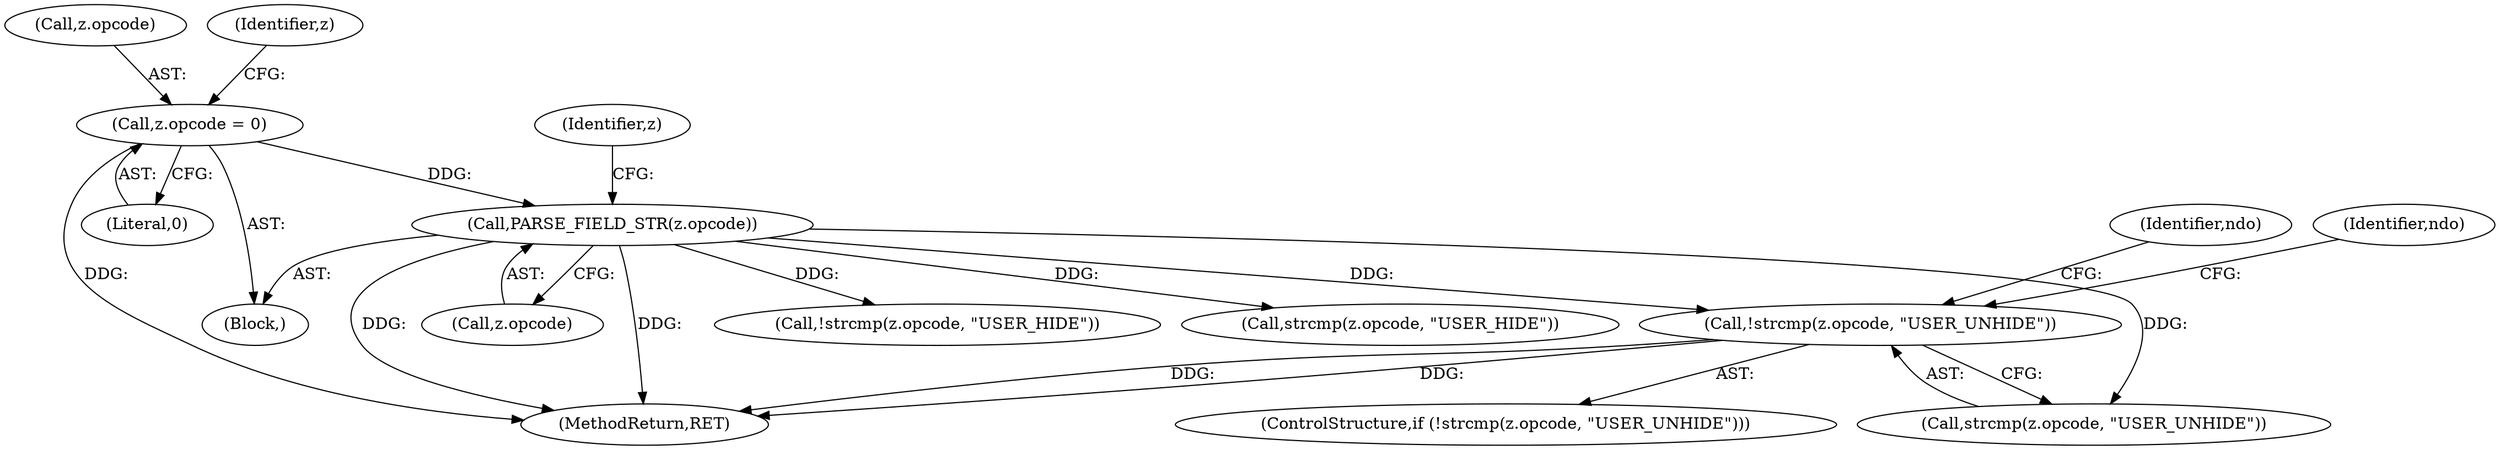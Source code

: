 digraph "0_tcpdump_d17507ffa3e9742199b02a66aa940e79ababfa30_0@API" {
"1000354" [label="(Call,!strcmp(z.opcode, \"USER_UNHIDE\"))"];
"1000226" [label="(Call,PARSE_FIELD_STR(z.opcode))"];
"1000135" [label="(Call,z.opcode = 0)"];
"1000136" [label="(Call,z.opcode)"];
"1000748" [label="(MethodReturn,RET)"];
"1000354" [label="(Call,!strcmp(z.opcode, \"USER_UNHIDE\"))"];
"1000139" [label="(Literal,0)"];
"1000343" [label="(Call,strcmp(z.opcode, \"USER_HIDE\"))"];
"1000232" [label="(Identifier,z)"];
"1000135" [label="(Call,z.opcode = 0)"];
"1000227" [label="(Call,z.opcode)"];
"1000367" [label="(Identifier,ndo)"];
"1000107" [label="(Block,)"];
"1000142" [label="(Identifier,z)"];
"1000355" [label="(Call,strcmp(z.opcode, \"USER_UNHIDE\"))"];
"1000362" [label="(Identifier,ndo)"];
"1000226" [label="(Call,PARSE_FIELD_STR(z.opcode))"];
"1000342" [label="(Call,!strcmp(z.opcode, \"USER_HIDE\"))"];
"1000353" [label="(ControlStructure,if (!strcmp(z.opcode, \"USER_UNHIDE\")))"];
"1000354" -> "1000353"  [label="AST: "];
"1000354" -> "1000355"  [label="CFG: "];
"1000355" -> "1000354"  [label="AST: "];
"1000362" -> "1000354"  [label="CFG: "];
"1000367" -> "1000354"  [label="CFG: "];
"1000354" -> "1000748"  [label="DDG: "];
"1000354" -> "1000748"  [label="DDG: "];
"1000226" -> "1000354"  [label="DDG: "];
"1000226" -> "1000107"  [label="AST: "];
"1000226" -> "1000227"  [label="CFG: "];
"1000227" -> "1000226"  [label="AST: "];
"1000232" -> "1000226"  [label="CFG: "];
"1000226" -> "1000748"  [label="DDG: "];
"1000226" -> "1000748"  [label="DDG: "];
"1000135" -> "1000226"  [label="DDG: "];
"1000226" -> "1000342"  [label="DDG: "];
"1000226" -> "1000343"  [label="DDG: "];
"1000226" -> "1000355"  [label="DDG: "];
"1000135" -> "1000107"  [label="AST: "];
"1000135" -> "1000139"  [label="CFG: "];
"1000136" -> "1000135"  [label="AST: "];
"1000139" -> "1000135"  [label="AST: "];
"1000142" -> "1000135"  [label="CFG: "];
"1000135" -> "1000748"  [label="DDG: "];
}
